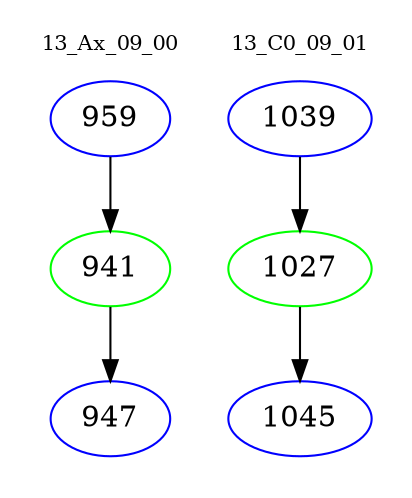 digraph{
subgraph cluster_0 {
color = white
label = "13_Ax_09_00";
fontsize=10;
T0_959 [label="959", color="blue"]
T0_959 -> T0_941 [color="black"]
T0_941 [label="941", color="green"]
T0_941 -> T0_947 [color="black"]
T0_947 [label="947", color="blue"]
}
subgraph cluster_1 {
color = white
label = "13_C0_09_01";
fontsize=10;
T1_1039 [label="1039", color="blue"]
T1_1039 -> T1_1027 [color="black"]
T1_1027 [label="1027", color="green"]
T1_1027 -> T1_1045 [color="black"]
T1_1045 [label="1045", color="blue"]
}
}

